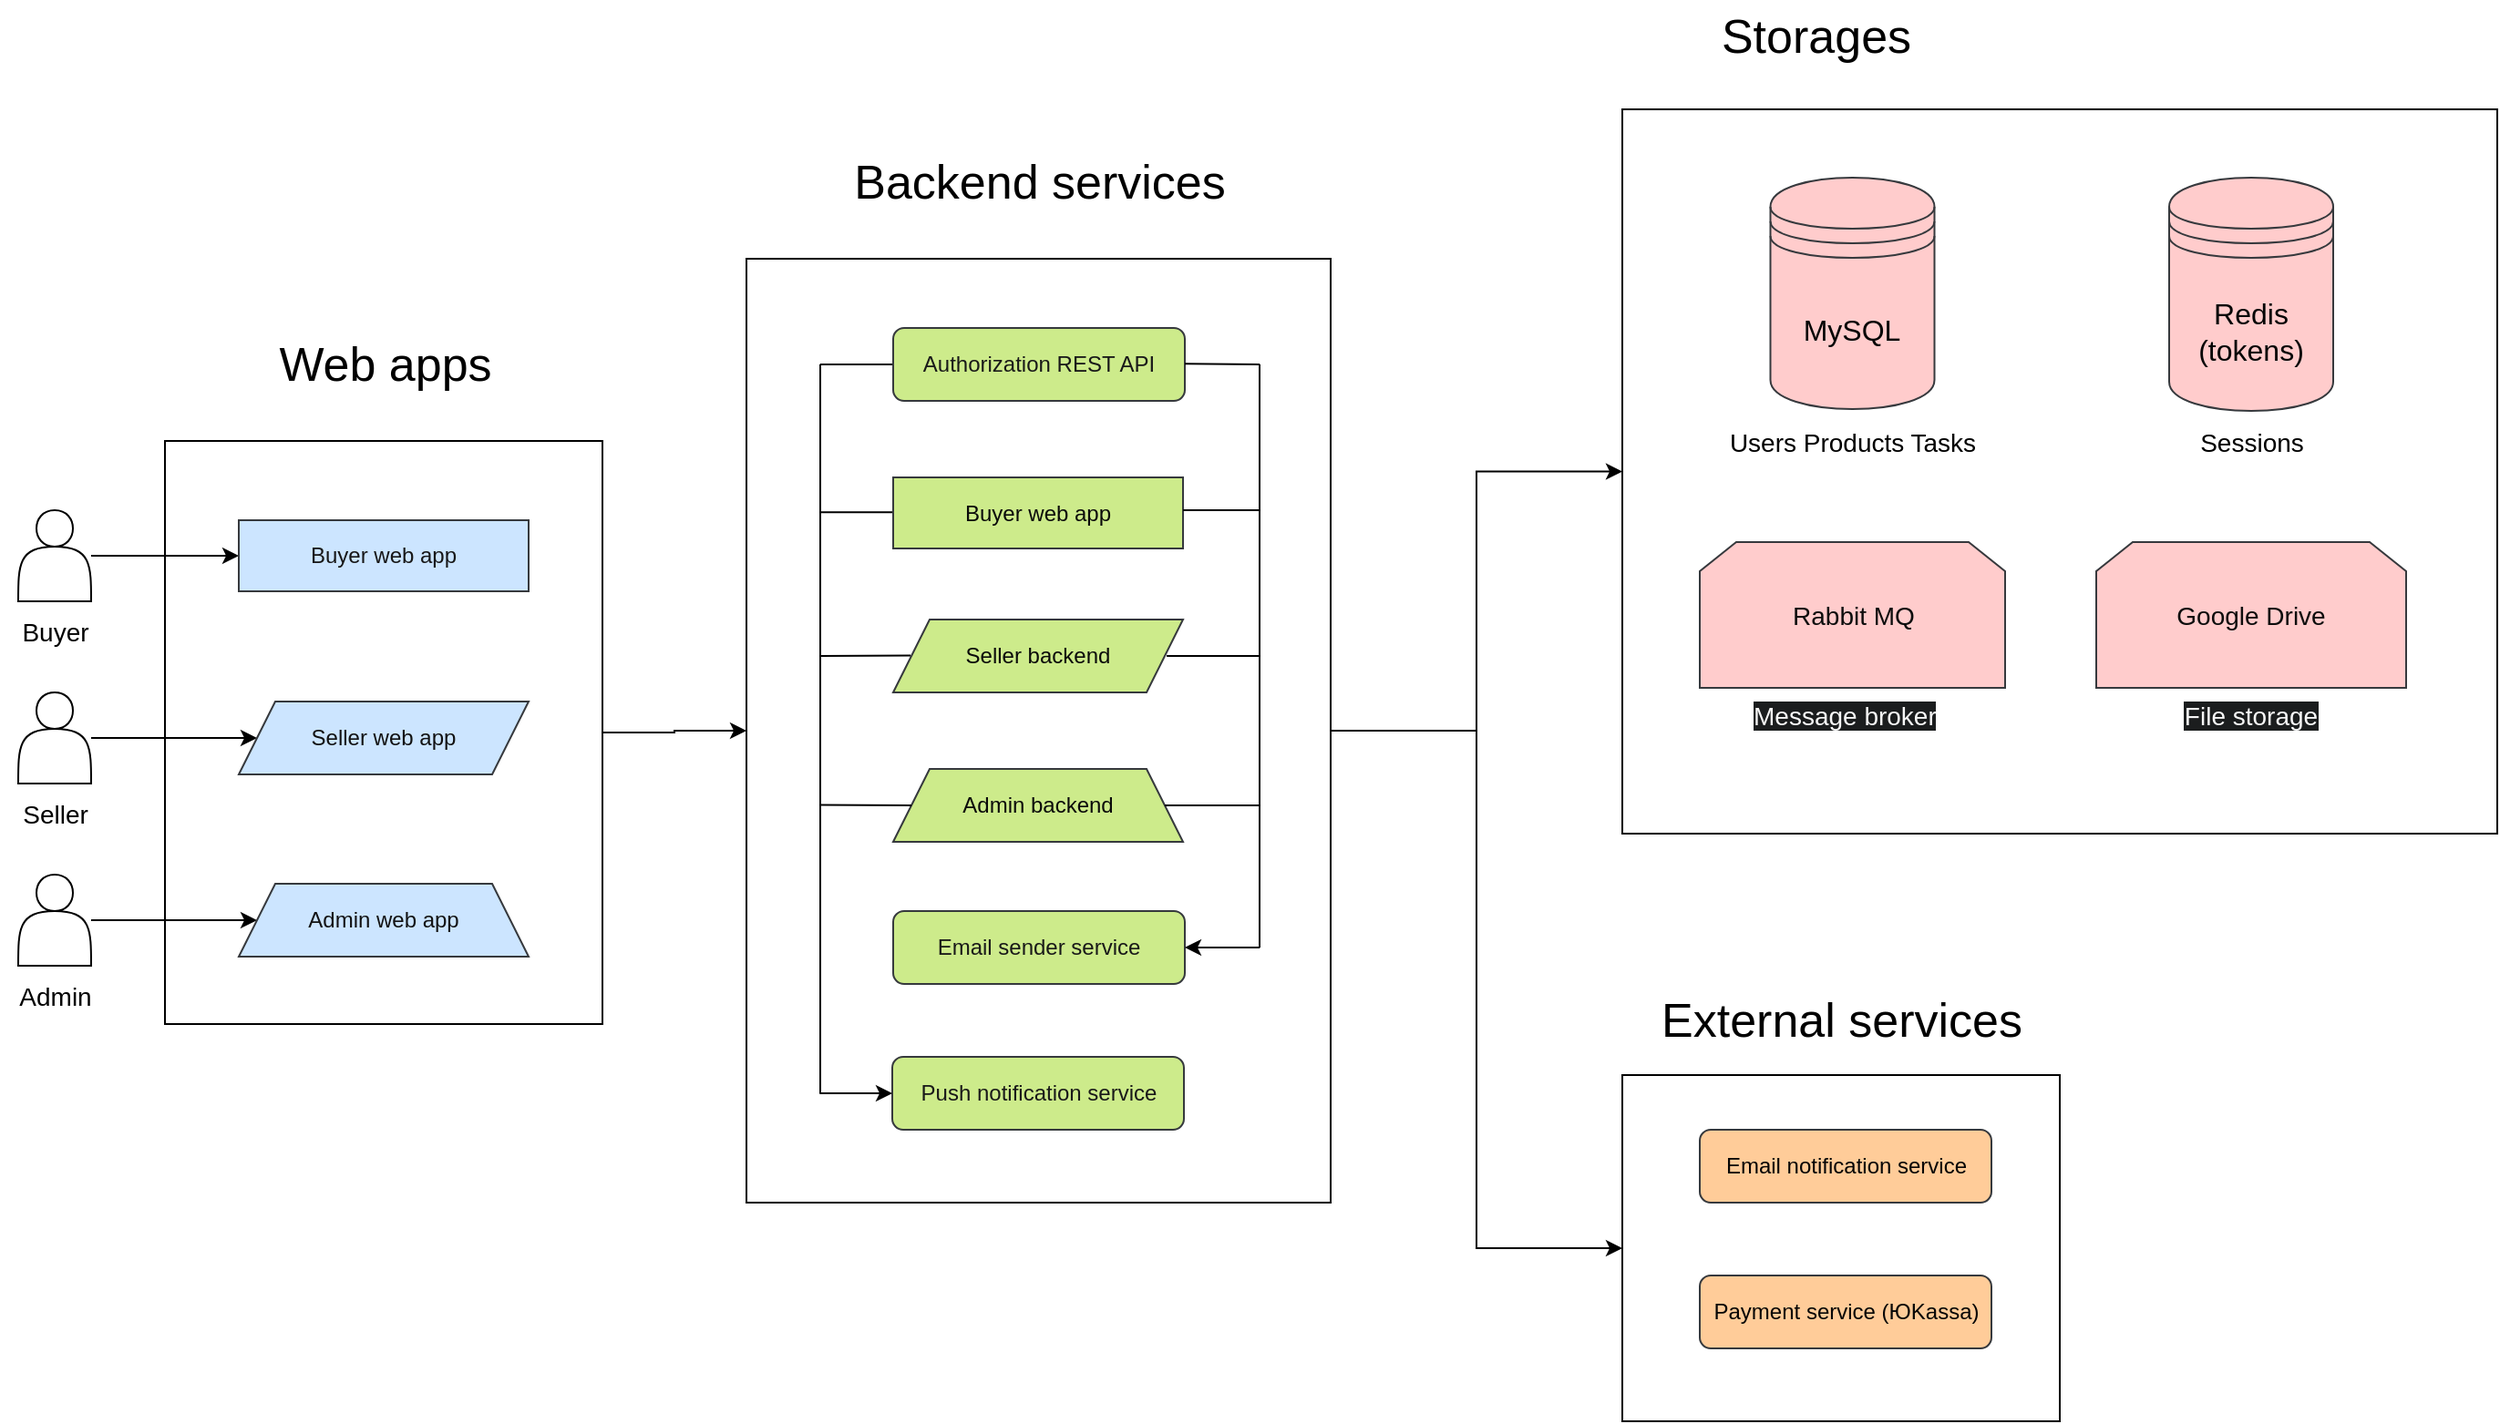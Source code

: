 <mxfile version="21.6.8" type="device" pages="2">
  <diagram name="General" id="jYW3RAiraD2QpNLLpeQp">
    <mxGraphModel dx="1050" dy="621" grid="1" gridSize="10" guides="1" tooltips="1" connect="1" arrows="1" fold="1" page="1" pageScale="1" pageWidth="1600" pageHeight="900" math="0" shadow="0">
      <root>
        <mxCell id="0" />
        <mxCell id="1" parent="0" />
        <mxCell id="2dlY26bJGnjmjwcyT_eN-1" value="Web apps" style="text;html=1;align=center;verticalAlign=middle;resizable=0;points=[];autosize=1;strokeColor=none;fillColor=none;fontSize=26;" parent="1" vertex="1">
          <mxGeometry x="210.5" y="200" width="140" height="40" as="geometry" />
        </mxCell>
        <mxCell id="2dlY26bJGnjmjwcyT_eN-12" style="edgeStyle=orthogonalEdgeStyle;rounded=0;orthogonalLoop=1;jettySize=auto;html=1;" parent="1" source="2dlY26bJGnjmjwcyT_eN-2" target="2dlY26bJGnjmjwcyT_eN-10" edge="1">
          <mxGeometry relative="1" as="geometry" />
        </mxCell>
        <mxCell id="2dlY26bJGnjmjwcyT_eN-2" value="" style="shape=actor;whiteSpace=wrap;html=1;" parent="1" vertex="1">
          <mxGeometry x="80" y="300" width="40" height="50" as="geometry" />
        </mxCell>
        <mxCell id="2dlY26bJGnjmjwcyT_eN-4" value="Buyer" style="text;html=1;align=center;verticalAlign=middle;resizable=0;points=[];autosize=1;strokeColor=none;fillColor=none;fontSize=14;" parent="1" vertex="1">
          <mxGeometry x="70" y="352" width="60" height="30" as="geometry" />
        </mxCell>
        <mxCell id="2dlY26bJGnjmjwcyT_eN-14" style="edgeStyle=orthogonalEdgeStyle;rounded=0;orthogonalLoop=1;jettySize=auto;html=1;entryX=0;entryY=0.5;entryDx=0;entryDy=0;" parent="1" source="2dlY26bJGnjmjwcyT_eN-6" target="2dlY26bJGnjmjwcyT_eN-13" edge="1">
          <mxGeometry relative="1" as="geometry" />
        </mxCell>
        <mxCell id="2dlY26bJGnjmjwcyT_eN-6" value="" style="shape=actor;whiteSpace=wrap;html=1;" parent="1" vertex="1">
          <mxGeometry x="80" y="400" width="40" height="50" as="geometry" />
        </mxCell>
        <mxCell id="2dlY26bJGnjmjwcyT_eN-7" value="Seller" style="text;html=1;align=center;verticalAlign=middle;resizable=0;points=[];autosize=1;strokeColor=none;fillColor=none;fontSize=14;" parent="1" vertex="1">
          <mxGeometry x="70" y="452" width="60" height="30" as="geometry" />
        </mxCell>
        <mxCell id="2dlY26bJGnjmjwcyT_eN-16" style="edgeStyle=orthogonalEdgeStyle;rounded=0;orthogonalLoop=1;jettySize=auto;html=1;" parent="1" source="2dlY26bJGnjmjwcyT_eN-8" target="2dlY26bJGnjmjwcyT_eN-15" edge="1">
          <mxGeometry relative="1" as="geometry" />
        </mxCell>
        <mxCell id="2dlY26bJGnjmjwcyT_eN-8" value="" style="shape=actor;whiteSpace=wrap;html=1;" parent="1" vertex="1">
          <mxGeometry x="80" y="500" width="40" height="50" as="geometry" />
        </mxCell>
        <mxCell id="2dlY26bJGnjmjwcyT_eN-9" value="Admin" style="text;html=1;align=center;verticalAlign=middle;resizable=0;points=[];autosize=1;strokeColor=none;fillColor=none;fontSize=14;" parent="1" vertex="1">
          <mxGeometry x="70" y="552" width="60" height="30" as="geometry" />
        </mxCell>
        <mxCell id="2dlY26bJGnjmjwcyT_eN-10" value="Buyer web app" style="whiteSpace=wrap;html=1;fillColor=#cce5ff;strokeColor=#36393d;fontColor=#171717;" parent="1" vertex="1">
          <mxGeometry x="201" y="305.5" width="159" height="39" as="geometry" />
        </mxCell>
        <mxCell id="2dlY26bJGnjmjwcyT_eN-13" value="Seller web app" style="shape=parallelogram;perimeter=parallelogramPerimeter;whiteSpace=wrap;html=1;fixedSize=1;fillColor=#cce5ff;strokeColor=#36393d;fontColor=#121212;" parent="1" vertex="1">
          <mxGeometry x="201" y="405" width="159" height="40" as="geometry" />
        </mxCell>
        <mxCell id="2dlY26bJGnjmjwcyT_eN-15" value="Admin web app" style="shape=trapezoid;perimeter=trapezoidPerimeter;whiteSpace=wrap;html=1;fixedSize=1;fillColor=#cce5ff;strokeColor=#36393d;fontColor=#121212;" parent="1" vertex="1">
          <mxGeometry x="201" y="505" width="159" height="40" as="geometry" />
        </mxCell>
        <mxCell id="2dlY26bJGnjmjwcyT_eN-44" style="edgeStyle=orthogonalEdgeStyle;rounded=0;orthogonalLoop=1;jettySize=auto;html=1;entryX=0;entryY=0.5;entryDx=0;entryDy=0;" parent="1" source="2dlY26bJGnjmjwcyT_eN-18" target="2dlY26bJGnjmjwcyT_eN-43" edge="1">
          <mxGeometry relative="1" as="geometry" />
        </mxCell>
        <mxCell id="2dlY26bJGnjmjwcyT_eN-18" value="" style="rounded=0;whiteSpace=wrap;html=1;fillColor=none;" parent="1" vertex="1">
          <mxGeometry x="160.5" y="262" width="240" height="320" as="geometry" />
        </mxCell>
        <mxCell id="2dlY26bJGnjmjwcyT_eN-19" value="Backend services" style="text;html=1;align=center;verticalAlign=middle;resizable=0;points=[];autosize=1;strokeColor=none;fillColor=none;fontSize=26;" parent="1" vertex="1">
          <mxGeometry x="524.5" y="100" width="230" height="40" as="geometry" />
        </mxCell>
        <mxCell id="2dlY26bJGnjmjwcyT_eN-20" value="Authorization REST API" style="rounded=1;whiteSpace=wrap;html=1;fillColor=#cdeb8b;strokeColor=#36393d;fontColor=#191919;" parent="1" vertex="1">
          <mxGeometry x="560" y="200" width="160" height="40" as="geometry" />
        </mxCell>
        <mxCell id="2dlY26bJGnjmjwcyT_eN-22" value="Seller backend" style="shape=parallelogram;perimeter=parallelogramPerimeter;whiteSpace=wrap;html=1;fixedSize=1;fillColor=#cdeb8b;strokeColor=#36393d;fontColor=#0A0A0A;" parent="1" vertex="1">
          <mxGeometry x="560" y="360" width="159" height="40" as="geometry" />
        </mxCell>
        <mxCell id="2dlY26bJGnjmjwcyT_eN-23" value="Admin backend" style="shape=trapezoid;perimeter=trapezoidPerimeter;whiteSpace=wrap;html=1;fixedSize=1;fillColor=#cdeb8b;strokeColor=#36393d;fontColor=#0A0A0A;" parent="1" vertex="1">
          <mxGeometry x="560" y="442" width="159" height="40" as="geometry" />
        </mxCell>
        <mxCell id="2dlY26bJGnjmjwcyT_eN-25" value="Buyer web app" style="whiteSpace=wrap;html=1;fillColor=#cdeb8b;strokeColor=#36393d;fontColor=#0A0A0A;" parent="1" vertex="1">
          <mxGeometry x="560" y="282" width="159" height="39" as="geometry" />
        </mxCell>
        <mxCell id="2dlY26bJGnjmjwcyT_eN-26" value="Email sender service" style="rounded=1;whiteSpace=wrap;html=1;fillColor=#cdeb8b;strokeColor=#36393d;fontColor=#191919;" parent="1" vertex="1">
          <mxGeometry x="560" y="520" width="160" height="40" as="geometry" />
        </mxCell>
        <mxCell id="2dlY26bJGnjmjwcyT_eN-27" value="Push notification service" style="rounded=1;whiteSpace=wrap;html=1;fillColor=#cdeb8b;strokeColor=#36393d;fontColor=#191919;" parent="1" vertex="1">
          <mxGeometry x="559.5" y="600" width="160" height="40" as="geometry" />
        </mxCell>
        <mxCell id="2dlY26bJGnjmjwcyT_eN-28" value="" style="endArrow=none;html=1;rounded=0;" parent="1" edge="1">
          <mxGeometry width="50" height="50" relative="1" as="geometry">
            <mxPoint x="520" y="220" as="sourcePoint" />
            <mxPoint x="559.5" y="220" as="targetPoint" />
          </mxGeometry>
        </mxCell>
        <mxCell id="2dlY26bJGnjmjwcyT_eN-29" value="" style="endArrow=none;html=1;rounded=0;" parent="1" edge="1">
          <mxGeometry width="50" height="50" relative="1" as="geometry">
            <mxPoint x="520" y="301.16" as="sourcePoint" />
            <mxPoint x="559.5" y="301.16" as="targetPoint" />
          </mxGeometry>
        </mxCell>
        <mxCell id="2dlY26bJGnjmjwcyT_eN-31" value="" style="endArrow=none;html=1;rounded=0;" parent="1" edge="1">
          <mxGeometry width="50" height="50" relative="1" as="geometry">
            <mxPoint x="520" y="380" as="sourcePoint" />
            <mxPoint x="569.5" y="379.71" as="targetPoint" />
          </mxGeometry>
        </mxCell>
        <mxCell id="2dlY26bJGnjmjwcyT_eN-32" value="" style="endArrow=none;html=1;rounded=0;entryX=0;entryY=0.5;entryDx=0;entryDy=0;" parent="1" target="2dlY26bJGnjmjwcyT_eN-23" edge="1">
          <mxGeometry width="50" height="50" relative="1" as="geometry">
            <mxPoint x="520.5" y="461.71" as="sourcePoint" />
            <mxPoint x="560" y="461.71" as="targetPoint" />
          </mxGeometry>
        </mxCell>
        <mxCell id="2dlY26bJGnjmjwcyT_eN-34" value="" style="endArrow=none;html=1;rounded=0;" parent="1" edge="1">
          <mxGeometry width="50" height="50" relative="1" as="geometry">
            <mxPoint x="720" y="219.66" as="sourcePoint" />
            <mxPoint x="761" y="220" as="targetPoint" />
          </mxGeometry>
        </mxCell>
        <mxCell id="2dlY26bJGnjmjwcyT_eN-35" value="" style="endArrow=none;html=1;rounded=0;" parent="1" edge="1">
          <mxGeometry width="50" height="50" relative="1" as="geometry">
            <mxPoint x="719" y="300" as="sourcePoint" />
            <mxPoint x="761" y="300" as="targetPoint" />
          </mxGeometry>
        </mxCell>
        <mxCell id="2dlY26bJGnjmjwcyT_eN-36" value="" style="endArrow=none;html=1;rounded=0;" parent="1" edge="1">
          <mxGeometry width="50" height="50" relative="1" as="geometry">
            <mxPoint x="710" y="379.95" as="sourcePoint" />
            <mxPoint x="761" y="380" as="targetPoint" />
          </mxGeometry>
        </mxCell>
        <mxCell id="2dlY26bJGnjmjwcyT_eN-37" value="" style="endArrow=none;html=1;rounded=0;exitX=1;exitY=0.5;exitDx=0;exitDy=0;" parent="1" source="2dlY26bJGnjmjwcyT_eN-23" edge="1">
          <mxGeometry width="50" height="50" relative="1" as="geometry">
            <mxPoint x="730" y="460" as="sourcePoint" />
            <mxPoint x="761" y="462" as="targetPoint" />
          </mxGeometry>
        </mxCell>
        <mxCell id="2dlY26bJGnjmjwcyT_eN-38" value="" style="endArrow=none;html=1;rounded=0;" parent="1" edge="1">
          <mxGeometry width="50" height="50" relative="1" as="geometry">
            <mxPoint x="761" y="219.83" as="sourcePoint" />
            <mxPoint x="761" y="540.17" as="targetPoint" />
          </mxGeometry>
        </mxCell>
        <mxCell id="2dlY26bJGnjmjwcyT_eN-39" value="" style="endArrow=classic;html=1;rounded=0;entryX=1;entryY=0.5;entryDx=0;entryDy=0;" parent="1" target="2dlY26bJGnjmjwcyT_eN-26" edge="1">
          <mxGeometry width="50" height="50" relative="1" as="geometry">
            <mxPoint x="761" y="540" as="sourcePoint" />
            <mxPoint x="825" y="540" as="targetPoint" />
          </mxGeometry>
        </mxCell>
        <mxCell id="2dlY26bJGnjmjwcyT_eN-40" value="" style="endArrow=none;html=1;rounded=0;" parent="1" edge="1">
          <mxGeometry width="50" height="50" relative="1" as="geometry">
            <mxPoint x="520" y="300" as="sourcePoint" />
            <mxPoint x="520" y="620.34" as="targetPoint" />
          </mxGeometry>
        </mxCell>
        <mxCell id="2dlY26bJGnjmjwcyT_eN-41" value="" style="endArrow=classic;html=1;rounded=0;entryX=0;entryY=0.5;entryDx=0;entryDy=0;" parent="1" target="2dlY26bJGnjmjwcyT_eN-27" edge="1">
          <mxGeometry width="50" height="50" relative="1" as="geometry">
            <mxPoint x="520" y="620" as="sourcePoint" />
            <mxPoint x="580" y="580" as="targetPoint" />
          </mxGeometry>
        </mxCell>
        <mxCell id="2dlY26bJGnjmjwcyT_eN-42" value="" style="endArrow=none;html=1;rounded=0;" parent="1" edge="1">
          <mxGeometry width="50" height="50" relative="1" as="geometry">
            <mxPoint x="520" y="219.83" as="sourcePoint" />
            <mxPoint x="520" y="540.17" as="targetPoint" />
          </mxGeometry>
        </mxCell>
        <mxCell id="2dlY26bJGnjmjwcyT_eN-55" style="edgeStyle=orthogonalEdgeStyle;rounded=0;orthogonalLoop=1;jettySize=auto;html=1;entryX=0;entryY=0.5;entryDx=0;entryDy=0;" parent="1" source="2dlY26bJGnjmjwcyT_eN-43" target="2dlY26bJGnjmjwcyT_eN-54" edge="1">
          <mxGeometry relative="1" as="geometry" />
        </mxCell>
        <mxCell id="2dlY26bJGnjmjwcyT_eN-61" style="edgeStyle=orthogonalEdgeStyle;rounded=0;orthogonalLoop=1;jettySize=auto;html=1;entryX=0;entryY=0.5;entryDx=0;entryDy=0;" parent="1" source="2dlY26bJGnjmjwcyT_eN-43" target="2dlY26bJGnjmjwcyT_eN-60" edge="1">
          <mxGeometry relative="1" as="geometry" />
        </mxCell>
        <mxCell id="2dlY26bJGnjmjwcyT_eN-43" value="" style="rounded=0;whiteSpace=wrap;html=1;fillColor=none;" parent="1" vertex="1">
          <mxGeometry x="479.5" y="162" width="320.5" height="518" as="geometry" />
        </mxCell>
        <mxCell id="2dlY26bJGnjmjwcyT_eN-45" value="MySQL" style="shape=datastore;whiteSpace=wrap;html=1;fillColor=#ffcccc;strokeColor=#36393d;fontColor=#050505;fontSize=16;" parent="1" vertex="1">
          <mxGeometry x="1041.25" y="117.5" width="90" height="127" as="geometry" />
        </mxCell>
        <mxCell id="2dlY26bJGnjmjwcyT_eN-46" value="Users Products Tasks" style="text;html=1;align=center;verticalAlign=middle;resizable=0;points=[];autosize=1;strokeColor=none;fillColor=none;fontSize=14;" parent="1" vertex="1">
          <mxGeometry x="1006.25" y="247.5" width="160" height="30" as="geometry" />
        </mxCell>
        <mxCell id="2dlY26bJGnjmjwcyT_eN-47" value="Redis&lt;br&gt;(tokens)" style="shape=datastore;whiteSpace=wrap;html=1;fillColor=#ffcccc;strokeColor=#36393d;fontColor=#050505;fontSize=16;" parent="1" vertex="1">
          <mxGeometry x="1260" y="117.5" width="90" height="128" as="geometry" />
        </mxCell>
        <mxCell id="2dlY26bJGnjmjwcyT_eN-49" value="Sessions" style="text;html=1;align=center;verticalAlign=middle;resizable=0;points=[];autosize=1;strokeColor=none;fillColor=none;fontSize=14;" parent="1" vertex="1">
          <mxGeometry x="1265" y="247.5" width="80" height="30" as="geometry" />
        </mxCell>
        <mxCell id="2dlY26bJGnjmjwcyT_eN-50" value="Rabbit MQ" style="shape=loopLimit;whiteSpace=wrap;html=1;fontSize=14;fillColor=#ffcccc;strokeColor=#36393d;fontColor=#0D0D0D;" parent="1" vertex="1">
          <mxGeometry x="1002.5" y="317.5" width="167.5" height="80" as="geometry" />
        </mxCell>
        <mxCell id="2dlY26bJGnjmjwcyT_eN-51" value="&lt;span style=&quot;font-family: Helvetica; font-size: 14px; font-style: normal; font-variant-ligatures: normal; font-variant-caps: normal; font-weight: 400; letter-spacing: normal; orphans: 2; text-align: center; text-indent: 0px; text-transform: none; widows: 2; word-spacing: 0px; -webkit-text-stroke-width: 0px; background-color: rgb(27, 29, 30); text-decoration-thickness: initial; text-decoration-style: initial; text-decoration-color: initial; float: none; display: inline !important;&quot;&gt;&lt;font color=&quot;#f7f7f7&quot;&gt;Message broker&lt;/font&gt;&lt;/span&gt;" style="text;whiteSpace=wrap;html=1;" parent="1" vertex="1">
          <mxGeometry x="1030" y="397.5" width="110" height="30" as="geometry" />
        </mxCell>
        <mxCell id="2dlY26bJGnjmjwcyT_eN-52" value="Google Drive" style="shape=loopLimit;whiteSpace=wrap;html=1;fontSize=14;fillColor=#ffcccc;strokeColor=#36393d;fontColor=#0D0D0D;" parent="1" vertex="1">
          <mxGeometry x="1220" y="317.5" width="170" height="80" as="geometry" />
        </mxCell>
        <mxCell id="2dlY26bJGnjmjwcyT_eN-53" value="&lt;span style=&quot;font-family: Helvetica; font-size: 14px; font-style: normal; font-variant-ligatures: normal; font-variant-caps: normal; font-weight: 400; letter-spacing: normal; orphans: 2; text-indent: 0px; text-transform: none; widows: 2; word-spacing: 0px; -webkit-text-stroke-width: 0px; background-color: rgb(27, 29, 30); text-decoration-thickness: initial; text-decoration-style: initial; text-decoration-color: initial; float: none; display: inline !important;&quot;&gt;&lt;font color=&quot;#f7f7f7&quot;&gt;File storage&lt;/font&gt;&lt;/span&gt;" style="text;whiteSpace=wrap;html=1;align=center;" parent="1" vertex="1">
          <mxGeometry x="1250" y="397.5" width="110" height="30" as="geometry" />
        </mxCell>
        <mxCell id="2dlY26bJGnjmjwcyT_eN-54" value="" style="rounded=0;whiteSpace=wrap;html=1;fillColor=none;" parent="1" vertex="1">
          <mxGeometry x="960" y="80" width="480" height="397.5" as="geometry" />
        </mxCell>
        <mxCell id="2dlY26bJGnjmjwcyT_eN-56" value="Storages" style="text;html=1;align=center;verticalAlign=middle;resizable=0;points=[];autosize=1;strokeColor=none;fillColor=none;fontSize=26;" parent="1" vertex="1">
          <mxGeometry x="1001.25" y="20" width="130" height="40" as="geometry" />
        </mxCell>
        <mxCell id="2dlY26bJGnjmjwcyT_eN-57" value="External services" style="text;html=1;align=center;verticalAlign=middle;resizable=0;points=[];autosize=1;strokeColor=none;fillColor=none;fontSize=26;" parent="1" vertex="1">
          <mxGeometry x="970" y="560" width="220" height="40" as="geometry" />
        </mxCell>
        <mxCell id="2dlY26bJGnjmjwcyT_eN-58" value="Email notification service" style="rounded=1;whiteSpace=wrap;html=1;fillColor=#ffcc99;strokeColor=#36393d;fontColor=#050505;" parent="1" vertex="1">
          <mxGeometry x="1002.5" y="640" width="160" height="40" as="geometry" />
        </mxCell>
        <mxCell id="2dlY26bJGnjmjwcyT_eN-59" value="Payment service (ЮKassa)" style="rounded=1;whiteSpace=wrap;html=1;fillColor=#ffcc99;strokeColor=#36393d;fontColor=#050505;" parent="1" vertex="1">
          <mxGeometry x="1002.5" y="720" width="160" height="40" as="geometry" />
        </mxCell>
        <mxCell id="2dlY26bJGnjmjwcyT_eN-60" value="" style="rounded=0;whiteSpace=wrap;html=1;fillColor=none;" parent="1" vertex="1">
          <mxGeometry x="960" y="610" width="240" height="190" as="geometry" />
        </mxCell>
      </root>
    </mxGraphModel>
  </diagram>
  <diagram id="HjAHZzdR39LjQhVia5wk" name="Data Base">
    <mxGraphModel dx="1050" dy="621" grid="1" gridSize="10" guides="1" tooltips="1" connect="1" arrows="1" fold="1" page="1" pageScale="1" pageWidth="1600" pageHeight="900" math="0" shadow="0">
      <root>
        <mxCell id="0" />
        <mxCell id="1" parent="0" />
        <mxCell id="NB2Ygglh88gIm8RFFg23-7" value="Seller" style="swimlane;whiteSpace=wrap;html=1;" vertex="1" parent="1">
          <mxGeometry x="360" y="160" width="200" height="240" as="geometry" />
        </mxCell>
        <mxCell id="NB2Ygglh88gIm8RFFg23-8" value="id*" style="text;html=1;align=center;verticalAlign=middle;resizable=0;points=[];autosize=1;strokeColor=none;fillColor=none;fontSize=14;" vertex="1" parent="NB2Ygglh88gIm8RFFg23-7">
          <mxGeometry x="8" y="28" width="40" height="30" as="geometry" />
        </mxCell>
        <mxCell id="NB2Ygglh88gIm8RFFg23-9" value="full_name*" style="text;html=1;align=center;verticalAlign=middle;resizable=0;points=[];autosize=1;strokeColor=none;fillColor=none;fontSize=14;" vertex="1" parent="NB2Ygglh88gIm8RFFg23-7">
          <mxGeometry x="8" y="58" width="90" height="30" as="geometry" />
        </mxCell>
        <mxCell id="NB2Ygglh88gIm8RFFg23-10" value="job_title*" style="text;html=1;align=center;verticalAlign=middle;resizable=0;points=[];autosize=1;strokeColor=none;fillColor=none;fontSize=14;" vertex="1" parent="NB2Ygglh88gIm8RFFg23-7">
          <mxGeometry x="8" y="88" width="80" height="30" as="geometry" />
        </mxCell>
        <mxCell id="NB2Ygglh88gIm8RFFg23-11" value="avatar*" style="text;html=1;align=center;verticalAlign=middle;resizable=0;points=[];autosize=1;strokeColor=none;fillColor=none;fontSize=14;" vertex="1" parent="NB2Ygglh88gIm8RFFg23-7">
          <mxGeometry x="7" y="118" width="70" height="30" as="geometry" />
        </mxCell>
        <mxCell id="NB2Ygglh88gIm8RFFg23-12" value="info" style="text;html=1;align=center;verticalAlign=middle;resizable=0;points=[];autosize=1;strokeColor=none;fillColor=none;fontSize=14;" vertex="1" parent="NB2Ygglh88gIm8RFFg23-7">
          <mxGeometry x="6" y="145" width="50" height="30" as="geometry" />
        </mxCell>
        <mxCell id="NB2Ygglh88gIm8RFFg23-23" value="raiting" style="text;html=1;align=center;verticalAlign=middle;resizable=0;points=[];autosize=1;strokeColor=none;fillColor=none;fontSize=14;" vertex="1" parent="NB2Ygglh88gIm8RFFg23-7">
          <mxGeometry x="8" y="170" width="60" height="30" as="geometry" />
        </mxCell>
        <mxCell id="NB2Ygglh88gIm8RFFg23-25" value="artworks" style="text;html=1;align=center;verticalAlign=middle;resizable=0;points=[];autosize=1;strokeColor=none;fillColor=none;fontSize=14;" vertex="1" parent="NB2Ygglh88gIm8RFFg23-7">
          <mxGeometry x="6" y="200" width="80" height="30" as="geometry" />
        </mxCell>
        <mxCell id="NB2Ygglh88gIm8RFFg23-13" value="Info" style="swimlane;whiteSpace=wrap;html=1;" vertex="1" parent="1">
          <mxGeometry x="80" y="160" width="200" height="240" as="geometry" />
        </mxCell>
        <mxCell id="NB2Ygglh88gIm8RFFg23-14" value="main_text" style="text;html=1;align=center;verticalAlign=middle;resizable=0;points=[];autosize=1;strokeColor=none;fillColor=none;fontSize=14;" vertex="1" parent="NB2Ygglh88gIm8RFFg23-13">
          <mxGeometry x="10" y="28" width="80" height="30" as="geometry" />
        </mxCell>
        <mxCell id="NB2Ygglh88gIm8RFFg23-15" value="&lt;span style=&quot;&quot;&gt;education&lt;/span&gt;" style="text;html=1;align=center;verticalAlign=middle;resizable=0;points=[];autosize=1;strokeColor=none;fillColor=none;fontSize=14;" vertex="1" parent="NB2Ygglh88gIm8RFFg23-13">
          <mxGeometry x="10" y="58" width="80" height="30" as="geometry" />
        </mxCell>
        <mxCell id="NB2Ygglh88gIm8RFFg23-16" value="&lt;span style=&quot;&quot;&gt;department&lt;/span&gt;" style="text;html=1;align=center;verticalAlign=middle;resizable=0;points=[];autosize=1;strokeColor=none;fillColor=none;fontSize=14;" vertex="1" parent="NB2Ygglh88gIm8RFFg23-13">
          <mxGeometry x="10" y="88" width="90" height="30" as="geometry" />
        </mxCell>
        <mxCell id="NB2Ygglh88gIm8RFFg23-17" value="&lt;span style=&quot;&quot;&gt;organization&lt;/span&gt;" style="text;html=1;align=center;verticalAlign=middle;resizable=0;points=[];autosize=1;strokeColor=none;fillColor=none;fontSize=14;" vertex="1" parent="NB2Ygglh88gIm8RFFg23-13">
          <mxGeometry x="9" y="115" width="100" height="30" as="geometry" />
        </mxCell>
        <mxCell id="NB2Ygglh88gIm8RFFg23-18" value="&lt;span style=&quot;&quot;&gt;languages&lt;/span&gt;" style="text;html=1;align=center;verticalAlign=middle;resizable=0;points=[];autosize=1;strokeColor=none;fillColor=none;fontSize=14;" vertex="1" parent="NB2Ygglh88gIm8RFFg23-13">
          <mxGeometry x="8" y="145" width="90" height="30" as="geometry" />
        </mxCell>
        <mxCell id="NB2Ygglh88gIm8RFFg23-19" value="&lt;span style=&quot;&quot;&gt;work history&lt;/span&gt;" style="text;html=1;align=center;verticalAlign=middle;resizable=0;points=[];autosize=1;strokeColor=none;fillColor=none;fontSize=14;" vertex="1" parent="NB2Ygglh88gIm8RFFg23-13">
          <mxGeometry x="8" y="175" width="100" height="30" as="geometry" />
        </mxCell>
        <mxCell id="NB2Ygglh88gIm8RFFg23-20" value="&lt;span style=&quot;&quot;&gt;birthday&lt;/span&gt;" style="text;html=1;align=center;verticalAlign=middle;resizable=0;points=[];autosize=1;strokeColor=none;fillColor=none;fontSize=14;" vertex="1" parent="NB2Ygglh88gIm8RFFg23-13">
          <mxGeometry x="10" y="205" width="70" height="30" as="geometry" />
        </mxCell>
        <mxCell id="NB2Ygglh88gIm8RFFg23-21" style="edgeStyle=orthogonalEdgeStyle;rounded=0;orthogonalLoop=1;jettySize=auto;html=1;entryX=1;entryY=0.5;entryDx=0;entryDy=0;" edge="1" parent="1" source="NB2Ygglh88gIm8RFFg23-12" target="NB2Ygglh88gIm8RFFg23-13">
          <mxGeometry relative="1" as="geometry" />
        </mxCell>
        <mxCell id="NB2Ygglh88gIm8RFFg23-26" value="NFT" style="swimlane;whiteSpace=wrap;html=1;" vertex="1" parent="1">
          <mxGeometry x="640" y="160" width="200" height="220" as="geometry" />
        </mxCell>
        <mxCell id="NB2Ygglh88gIm8RFFg23-27" value="id*" style="text;html=1;align=center;verticalAlign=middle;resizable=0;points=[];autosize=1;strokeColor=none;fillColor=none;fontSize=14;" vertex="1" parent="NB2Ygglh88gIm8RFFg23-26">
          <mxGeometry x="8" y="28" width="40" height="30" as="geometry" />
        </mxCell>
        <mxCell id="NB2Ygglh88gIm8RFFg23-28" value="seller_id*" style="text;html=1;align=center;verticalAlign=middle;resizable=0;points=[];autosize=1;strokeColor=none;fillColor=none;fontSize=14;" vertex="1" parent="NB2Ygglh88gIm8RFFg23-26">
          <mxGeometry x="8" y="58" width="80" height="30" as="geometry" />
        </mxCell>
        <mxCell id="NB2Ygglh88gIm8RFFg23-29" value="title*" style="text;html=1;align=center;verticalAlign=middle;resizable=0;points=[];autosize=1;strokeColor=none;fillColor=none;fontSize=14;" vertex="1" parent="NB2Ygglh88gIm8RFFg23-26">
          <mxGeometry x="8" y="88" width="50" height="30" as="geometry" />
        </mxCell>
        <mxCell id="NB2Ygglh88gIm8RFFg23-30" value="price*" style="text;html=1;align=center;verticalAlign=middle;resizable=0;points=[];autosize=1;strokeColor=none;fillColor=none;fontSize=14;" vertex="1" parent="NB2Ygglh88gIm8RFFg23-26">
          <mxGeometry x="8" y="118" width="60" height="30" as="geometry" />
        </mxCell>
        <mxCell id="NB2Ygglh88gIm8RFFg23-31" value="preview*" style="text;html=1;align=center;verticalAlign=middle;resizable=0;points=[];autosize=1;strokeColor=none;fillColor=none;fontSize=14;" vertex="1" parent="NB2Ygglh88gIm8RFFg23-26">
          <mxGeometry x="8" y="145" width="80" height="30" as="geometry" />
        </mxCell>
        <mxCell id="5bjzoKRsGy7QcHmm2VSL-1" value="key*" style="text;html=1;align=center;verticalAlign=middle;resizable=0;points=[];autosize=1;strokeColor=none;fillColor=none;fontSize=14;" vertex="1" parent="NB2Ygglh88gIm8RFFg23-26">
          <mxGeometry x="8" y="175" width="50" height="30" as="geometry" />
        </mxCell>
      </root>
    </mxGraphModel>
  </diagram>
</mxfile>
